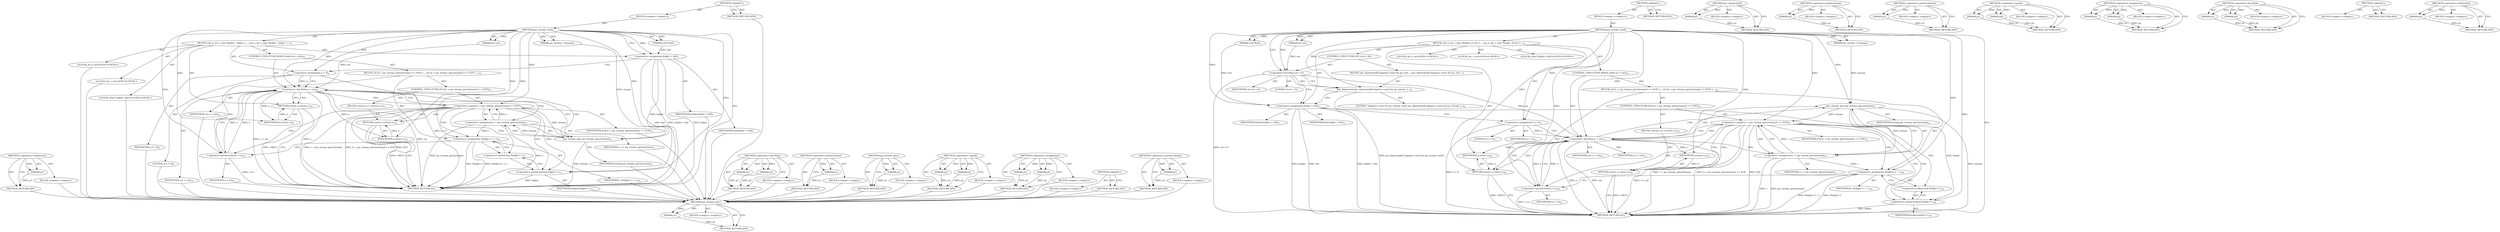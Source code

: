 digraph "&lt;operator&gt;.indirection" {
vulnerable_88 [label=<(METHOD,&lt;operator&gt;.indirection)>];
vulnerable_89 [label=<(PARAM,p1)>];
vulnerable_90 [label=<(BLOCK,&lt;empty&gt;,&lt;empty&gt;)>];
vulnerable_91 [label=<(METHOD_RETURN,ANY)>];
vulnerable_6 [label=<(METHOD,&lt;global&gt;)<SUB>1</SUB>>];
vulnerable_7 [label=<(BLOCK,&lt;empty&gt;,&lt;empty&gt;)<SUB>1</SUB>>];
vulnerable_8 [label=<(METHOD,jas_stream_read)<SUB>1</SUB>>];
vulnerable_9 [label=<(PARAM,jas_stream_t *stream)<SUB>1</SUB>>];
vulnerable_10 [label=<(PARAM,void *buf)<SUB>1</SUB>>];
vulnerable_11 [label=<(PARAM,int cnt)<SUB>1</SUB>>];
vulnerable_12 [label=<(BLOCK,{
	int n;
 	int c;
 	char *bufptr;
 
 	bufptr =...,{
	int n;
 	int c;
 	char *bufptr;
 
 	bufptr =...)<SUB>2</SUB>>];
vulnerable_13 [label="<(LOCAL,int n: int)<SUB>3</SUB>>"];
vulnerable_14 [label="<(LOCAL,int c: int)<SUB>4</SUB>>"];
vulnerable_15 [label="<(LOCAL,char* bufptr: char*)<SUB>5</SUB>>"];
vulnerable_16 [label=<(&lt;operator&gt;.assignment,bufptr = buf)<SUB>7</SUB>>];
vulnerable_17 [label=<(IDENTIFIER,bufptr,bufptr = buf)<SUB>7</SUB>>];
vulnerable_18 [label=<(IDENTIFIER,buf,bufptr = buf)<SUB>7</SUB>>];
vulnerable_19 [label=<(&lt;operator&gt;.assignment,n = 0)<SUB>9</SUB>>];
vulnerable_20 [label=<(IDENTIFIER,n,n = 0)<SUB>9</SUB>>];
vulnerable_21 [label=<(LITERAL,0,n = 0)<SUB>9</SUB>>];
vulnerable_22 [label=<(CONTROL_STRUCTURE,WHILE,while (n &lt; cnt))<SUB>10</SUB>>];
vulnerable_23 [label=<(&lt;operator&gt;.lessThan,n &lt; cnt)<SUB>10</SUB>>];
vulnerable_24 [label=<(IDENTIFIER,n,n &lt; cnt)<SUB>10</SUB>>];
vulnerable_25 [label=<(IDENTIFIER,cnt,n &lt; cnt)<SUB>10</SUB>>];
vulnerable_26 [label=<(BLOCK,{
		if ((c = jas_stream_getc(stream)) == EOF) {...,{
		if ((c = jas_stream_getc(stream)) == EOF) {...)<SUB>10</SUB>>];
vulnerable_27 [label=<(CONTROL_STRUCTURE,IF,if ((c = jas_stream_getc(stream)) == EOF))<SUB>11</SUB>>];
vulnerable_28 [label=<(&lt;operator&gt;.equals,(c = jas_stream_getc(stream)) == EOF)<SUB>11</SUB>>];
vulnerable_29 [label=<(&lt;operator&gt;.assignment,c = jas_stream_getc(stream))<SUB>11</SUB>>];
vulnerable_30 [label=<(IDENTIFIER,c,c = jas_stream_getc(stream))<SUB>11</SUB>>];
vulnerable_31 [label=<(jas_stream_getc,jas_stream_getc(stream))<SUB>11</SUB>>];
vulnerable_32 [label=<(IDENTIFIER,stream,jas_stream_getc(stream))<SUB>11</SUB>>];
vulnerable_33 [label=<(IDENTIFIER,EOF,(c = jas_stream_getc(stream)) == EOF)<SUB>11</SUB>>];
vulnerable_34 [label=<(BLOCK,{
			return n;
		},{
			return n;
		})<SUB>11</SUB>>];
vulnerable_35 [label=<(RETURN,return n;,return n;)<SUB>12</SUB>>];
vulnerable_36 [label=<(IDENTIFIER,n,return n;)<SUB>12</SUB>>];
vulnerable_37 [label=<(&lt;operator&gt;.assignment,*bufptr++ = c)<SUB>14</SUB>>];
vulnerable_38 [label=<(&lt;operator&gt;.indirection,*bufptr++)<SUB>14</SUB>>];
vulnerable_39 [label=<(&lt;operator&gt;.postIncrement,bufptr++)<SUB>14</SUB>>];
vulnerable_40 [label=<(IDENTIFIER,bufptr,bufptr++)<SUB>14</SUB>>];
vulnerable_41 [label=<(IDENTIFIER,c,*bufptr++ = c)<SUB>14</SUB>>];
vulnerable_42 [label=<(&lt;operator&gt;.preIncrement,++n)<SUB>15</SUB>>];
vulnerable_43 [label=<(IDENTIFIER,n,++n)<SUB>15</SUB>>];
vulnerable_44 [label=<(RETURN,return n;,return n;)<SUB>18</SUB>>];
vulnerable_45 [label=<(IDENTIFIER,n,return n;)<SUB>18</SUB>>];
vulnerable_46 [label=<(METHOD_RETURN,int)<SUB>1</SUB>>];
vulnerable_48 [label=<(METHOD_RETURN,ANY)<SUB>1</SUB>>];
vulnerable_74 [label=<(METHOD,&lt;operator&gt;.lessThan)>];
vulnerable_75 [label=<(PARAM,p1)>];
vulnerable_76 [label=<(PARAM,p2)>];
vulnerable_77 [label=<(BLOCK,&lt;empty&gt;,&lt;empty&gt;)>];
vulnerable_78 [label=<(METHOD_RETURN,ANY)>];
vulnerable_96 [label=<(METHOD,&lt;operator&gt;.preIncrement)>];
vulnerable_97 [label=<(PARAM,p1)>];
vulnerable_98 [label=<(BLOCK,&lt;empty&gt;,&lt;empty&gt;)>];
vulnerable_99 [label=<(METHOD_RETURN,ANY)>];
vulnerable_84 [label=<(METHOD,jas_stream_getc)>];
vulnerable_85 [label=<(PARAM,p1)>];
vulnerable_86 [label=<(BLOCK,&lt;empty&gt;,&lt;empty&gt;)>];
vulnerable_87 [label=<(METHOD_RETURN,ANY)>];
vulnerable_79 [label=<(METHOD,&lt;operator&gt;.equals)>];
vulnerable_80 [label=<(PARAM,p1)>];
vulnerable_81 [label=<(PARAM,p2)>];
vulnerable_82 [label=<(BLOCK,&lt;empty&gt;,&lt;empty&gt;)>];
vulnerable_83 [label=<(METHOD_RETURN,ANY)>];
vulnerable_69 [label=<(METHOD,&lt;operator&gt;.assignment)>];
vulnerable_70 [label=<(PARAM,p1)>];
vulnerable_71 [label=<(PARAM,p2)>];
vulnerable_72 [label=<(BLOCK,&lt;empty&gt;,&lt;empty&gt;)>];
vulnerable_73 [label=<(METHOD_RETURN,ANY)>];
vulnerable_63 [label=<(METHOD,&lt;global&gt;)<SUB>1</SUB>>];
vulnerable_64 [label=<(BLOCK,&lt;empty&gt;,&lt;empty&gt;)>];
vulnerable_65 [label=<(METHOD_RETURN,ANY)>];
vulnerable_92 [label=<(METHOD,&lt;operator&gt;.postIncrement)>];
vulnerable_93 [label=<(PARAM,p1)>];
vulnerable_94 [label=<(BLOCK,&lt;empty&gt;,&lt;empty&gt;)>];
vulnerable_95 [label=<(METHOD_RETURN,ANY)>];
fixed_97 [label=<(METHOD,jas_stream_getc)>];
fixed_98 [label=<(PARAM,p1)>];
fixed_99 [label=<(BLOCK,&lt;empty&gt;,&lt;empty&gt;)>];
fixed_100 [label=<(METHOD_RETURN,ANY)>];
fixed_6 [label=<(METHOD,&lt;global&gt;)<SUB>1</SUB>>];
fixed_7 [label=<(BLOCK,&lt;empty&gt;,&lt;empty&gt;)<SUB>1</SUB>>];
fixed_8 [label=<(METHOD,jas_stream_read)<SUB>1</SUB>>];
fixed_9 [label=<(PARAM,jas_stream_t *stream)<SUB>1</SUB>>];
fixed_10 [label=<(PARAM,void *buf)<SUB>1</SUB>>];
fixed_11 [label=<(PARAM,int cnt)<SUB>1</SUB>>];
fixed_12 [label=<(BLOCK,{
	int n;
 	int c;
 	char *bufptr;
 
	if (cnt &lt;...,{
	int n;
 	int c;
 	char *bufptr;
 
	if (cnt &lt;...)<SUB>2</SUB>>];
fixed_13 [label="<(LOCAL,int n: int)<SUB>3</SUB>>"];
fixed_14 [label="<(LOCAL,int c: int)<SUB>4</SUB>>"];
fixed_15 [label="<(LOCAL,char* bufptr: char*)<SUB>5</SUB>>"];
fixed_16 [label=<(CONTROL_STRUCTURE,IF,if (cnt &lt; 0))<SUB>7</SUB>>];
fixed_17 [label=<(&lt;operator&gt;.lessThan,cnt &lt; 0)<SUB>7</SUB>>];
fixed_18 [label=<(IDENTIFIER,cnt,cnt &lt; 0)<SUB>7</SUB>>];
fixed_19 [label=<(LITERAL,0,cnt &lt; 0)<SUB>7</SUB>>];
fixed_20 [label=<(BLOCK,{
		jas_deprecated(&quot;negative count for jas_stre...,{
		jas_deprecated(&quot;negative count for jas_stre...)<SUB>7</SUB>>];
fixed_21 [label=<(jas_deprecated,jas_deprecated(&quot;negative count for jas_stream_r...)<SUB>8</SUB>>];
fixed_22 [label=<(LITERAL,&quot;negative count for jas_stream_read&quot;,jas_deprecated(&quot;negative count for jas_stream_r...)<SUB>8</SUB>>];
fixed_23 [label=<(&lt;operator&gt;.assignment,bufptr = buf)<SUB>11</SUB>>];
fixed_24 [label=<(IDENTIFIER,bufptr,bufptr = buf)<SUB>11</SUB>>];
fixed_25 [label=<(IDENTIFIER,buf,bufptr = buf)<SUB>11</SUB>>];
fixed_26 [label=<(&lt;operator&gt;.assignment,n = 0)<SUB>13</SUB>>];
fixed_27 [label=<(IDENTIFIER,n,n = 0)<SUB>13</SUB>>];
fixed_28 [label=<(LITERAL,0,n = 0)<SUB>13</SUB>>];
fixed_29 [label=<(CONTROL_STRUCTURE,WHILE,while (n &lt; cnt))<SUB>14</SUB>>];
fixed_30 [label=<(&lt;operator&gt;.lessThan,n &lt; cnt)<SUB>14</SUB>>];
fixed_31 [label=<(IDENTIFIER,n,n &lt; cnt)<SUB>14</SUB>>];
fixed_32 [label=<(IDENTIFIER,cnt,n &lt; cnt)<SUB>14</SUB>>];
fixed_33 [label=<(BLOCK,{
		if ((c = jas_stream_getc(stream)) == EOF) {...,{
		if ((c = jas_stream_getc(stream)) == EOF) {...)<SUB>14</SUB>>];
fixed_34 [label=<(CONTROL_STRUCTURE,IF,if ((c = jas_stream_getc(stream)) == EOF))<SUB>15</SUB>>];
fixed_35 [label=<(&lt;operator&gt;.equals,(c = jas_stream_getc(stream)) == EOF)<SUB>15</SUB>>];
fixed_36 [label=<(&lt;operator&gt;.assignment,c = jas_stream_getc(stream))<SUB>15</SUB>>];
fixed_37 [label=<(IDENTIFIER,c,c = jas_stream_getc(stream))<SUB>15</SUB>>];
fixed_38 [label=<(jas_stream_getc,jas_stream_getc(stream))<SUB>15</SUB>>];
fixed_39 [label=<(IDENTIFIER,stream,jas_stream_getc(stream))<SUB>15</SUB>>];
fixed_40 [label=<(IDENTIFIER,EOF,(c = jas_stream_getc(stream)) == EOF)<SUB>15</SUB>>];
fixed_41 [label=<(BLOCK,{
			return n;
		},{
			return n;
		})<SUB>15</SUB>>];
fixed_42 [label=<(RETURN,return n;,return n;)<SUB>16</SUB>>];
fixed_43 [label=<(IDENTIFIER,n,return n;)<SUB>16</SUB>>];
fixed_44 [label=<(&lt;operator&gt;.assignment,*bufptr++ = c)<SUB>18</SUB>>];
fixed_45 [label=<(&lt;operator&gt;.indirection,*bufptr++)<SUB>18</SUB>>];
fixed_46 [label=<(&lt;operator&gt;.postIncrement,bufptr++)<SUB>18</SUB>>];
fixed_47 [label=<(IDENTIFIER,bufptr,bufptr++)<SUB>18</SUB>>];
fixed_48 [label=<(IDENTIFIER,c,*bufptr++ = c)<SUB>18</SUB>>];
fixed_49 [label=<(&lt;operator&gt;.preIncrement,++n)<SUB>19</SUB>>];
fixed_50 [label=<(IDENTIFIER,n,++n)<SUB>19</SUB>>];
fixed_51 [label=<(RETURN,return n;,return n;)<SUB>22</SUB>>];
fixed_52 [label=<(IDENTIFIER,n,return n;)<SUB>22</SUB>>];
fixed_53 [label=<(METHOD_RETURN,int)<SUB>1</SUB>>];
fixed_55 [label=<(METHOD_RETURN,ANY)<SUB>1</SUB>>];
fixed_83 [label=<(METHOD,jas_deprecated)>];
fixed_84 [label=<(PARAM,p1)>];
fixed_85 [label=<(BLOCK,&lt;empty&gt;,&lt;empty&gt;)>];
fixed_86 [label=<(METHOD_RETURN,ANY)>];
fixed_109 [label=<(METHOD,&lt;operator&gt;.preIncrement)>];
fixed_110 [label=<(PARAM,p1)>];
fixed_111 [label=<(BLOCK,&lt;empty&gt;,&lt;empty&gt;)>];
fixed_112 [label=<(METHOD_RETURN,ANY)>];
fixed_105 [label=<(METHOD,&lt;operator&gt;.postIncrement)>];
fixed_106 [label=<(PARAM,p1)>];
fixed_107 [label=<(BLOCK,&lt;empty&gt;,&lt;empty&gt;)>];
fixed_108 [label=<(METHOD_RETURN,ANY)>];
fixed_92 [label=<(METHOD,&lt;operator&gt;.equals)>];
fixed_93 [label=<(PARAM,p1)>];
fixed_94 [label=<(PARAM,p2)>];
fixed_95 [label=<(BLOCK,&lt;empty&gt;,&lt;empty&gt;)>];
fixed_96 [label=<(METHOD_RETURN,ANY)>];
fixed_87 [label=<(METHOD,&lt;operator&gt;.assignment)>];
fixed_88 [label=<(PARAM,p1)>];
fixed_89 [label=<(PARAM,p2)>];
fixed_90 [label=<(BLOCK,&lt;empty&gt;,&lt;empty&gt;)>];
fixed_91 [label=<(METHOD_RETURN,ANY)>];
fixed_78 [label=<(METHOD,&lt;operator&gt;.lessThan)>];
fixed_79 [label=<(PARAM,p1)>];
fixed_80 [label=<(PARAM,p2)>];
fixed_81 [label=<(BLOCK,&lt;empty&gt;,&lt;empty&gt;)>];
fixed_82 [label=<(METHOD_RETURN,ANY)>];
fixed_72 [label=<(METHOD,&lt;global&gt;)<SUB>1</SUB>>];
fixed_73 [label=<(BLOCK,&lt;empty&gt;,&lt;empty&gt;)>];
fixed_74 [label=<(METHOD_RETURN,ANY)>];
fixed_101 [label=<(METHOD,&lt;operator&gt;.indirection)>];
fixed_102 [label=<(PARAM,p1)>];
fixed_103 [label=<(BLOCK,&lt;empty&gt;,&lt;empty&gt;)>];
fixed_104 [label=<(METHOD_RETURN,ANY)>];
vulnerable_88 -> vulnerable_89  [key=0, label="AST: "];
vulnerable_88 -> vulnerable_89  [key=1, label="DDG: "];
vulnerable_88 -> vulnerable_90  [key=0, label="AST: "];
vulnerable_88 -> vulnerable_91  [key=0, label="AST: "];
vulnerable_88 -> vulnerable_91  [key=1, label="CFG: "];
vulnerable_89 -> vulnerable_91  [key=0, label="DDG: p1"];
vulnerable_90 -> fixed_97  [key=0];
vulnerable_91 -> fixed_97  [key=0];
vulnerable_6 -> vulnerable_7  [key=0, label="AST: "];
vulnerable_6 -> vulnerable_48  [key=0, label="AST: "];
vulnerable_6 -> vulnerable_48  [key=1, label="CFG: "];
vulnerable_7 -> vulnerable_8  [key=0, label="AST: "];
vulnerable_8 -> vulnerable_9  [key=0, label="AST: "];
vulnerable_8 -> vulnerable_9  [key=1, label="DDG: "];
vulnerable_8 -> vulnerable_10  [key=0, label="AST: "];
vulnerable_8 -> vulnerable_10  [key=1, label="DDG: "];
vulnerable_8 -> vulnerable_11  [key=0, label="AST: "];
vulnerable_8 -> vulnerable_11  [key=1, label="DDG: "];
vulnerable_8 -> vulnerable_12  [key=0, label="AST: "];
vulnerable_8 -> vulnerable_46  [key=0, label="AST: "];
vulnerable_8 -> vulnerable_16  [key=0, label="CFG: "];
vulnerable_8 -> vulnerable_16  [key=1, label="DDG: "];
vulnerable_8 -> vulnerable_19  [key=0, label="DDG: "];
vulnerable_8 -> vulnerable_45  [key=0, label="DDG: "];
vulnerable_8 -> vulnerable_23  [key=0, label="DDG: "];
vulnerable_8 -> vulnerable_37  [key=0, label="DDG: "];
vulnerable_8 -> vulnerable_42  [key=0, label="DDG: "];
vulnerable_8 -> vulnerable_28  [key=0, label="DDG: "];
vulnerable_8 -> vulnerable_36  [key=0, label="DDG: "];
vulnerable_8 -> vulnerable_39  [key=0, label="DDG: "];
vulnerable_8 -> vulnerable_31  [key=0, label="DDG: "];
vulnerable_9 -> vulnerable_31  [key=0, label="DDG: stream"];
vulnerable_10 -> vulnerable_16  [key=0, label="DDG: buf"];
vulnerable_11 -> vulnerable_23  [key=0, label="DDG: cnt"];
vulnerable_12 -> vulnerable_13  [key=0, label="AST: "];
vulnerable_12 -> vulnerable_14  [key=0, label="AST: "];
vulnerable_12 -> vulnerable_15  [key=0, label="AST: "];
vulnerable_12 -> vulnerable_16  [key=0, label="AST: "];
vulnerable_12 -> vulnerable_19  [key=0, label="AST: "];
vulnerable_12 -> vulnerable_22  [key=0, label="AST: "];
vulnerable_12 -> vulnerable_44  [key=0, label="AST: "];
vulnerable_13 -> fixed_97  [key=0];
vulnerable_14 -> fixed_97  [key=0];
vulnerable_15 -> fixed_97  [key=0];
vulnerable_16 -> vulnerable_17  [key=0, label="AST: "];
vulnerable_16 -> vulnerable_18  [key=0, label="AST: "];
vulnerable_16 -> vulnerable_19  [key=0, label="CFG: "];
vulnerable_16 -> vulnerable_46  [key=0, label="DDG: bufptr"];
vulnerable_16 -> vulnerable_46  [key=1, label="DDG: buf"];
vulnerable_16 -> vulnerable_46  [key=2, label="DDG: bufptr = buf"];
vulnerable_16 -> vulnerable_39  [key=0, label="DDG: bufptr"];
vulnerable_17 -> fixed_97  [key=0];
vulnerable_18 -> fixed_97  [key=0];
vulnerable_19 -> vulnerable_20  [key=0, label="AST: "];
vulnerable_19 -> vulnerable_21  [key=0, label="AST: "];
vulnerable_19 -> vulnerable_23  [key=0, label="CFG: "];
vulnerable_19 -> vulnerable_23  [key=1, label="DDG: n"];
vulnerable_19 -> vulnerable_46  [key=0, label="DDG: n = 0"];
vulnerable_20 -> fixed_97  [key=0];
vulnerable_21 -> fixed_97  [key=0];
vulnerable_22 -> vulnerable_23  [key=0, label="AST: "];
vulnerable_22 -> vulnerable_26  [key=0, label="AST: "];
vulnerable_23 -> vulnerable_24  [key=0, label="AST: "];
vulnerable_23 -> vulnerable_25  [key=0, label="AST: "];
vulnerable_23 -> vulnerable_31  [key=0, label="CFG: "];
vulnerable_23 -> vulnerable_31  [key=1, label="CDG: "];
vulnerable_23 -> vulnerable_44  [key=0, label="CFG: "];
vulnerable_23 -> vulnerable_44  [key=1, label="CDG: "];
vulnerable_23 -> vulnerable_46  [key=0, label="DDG: n"];
vulnerable_23 -> vulnerable_46  [key=1, label="DDG: cnt"];
vulnerable_23 -> vulnerable_46  [key=2, label="DDG: n &lt; cnt"];
vulnerable_23 -> vulnerable_45  [key=0, label="DDG: n"];
vulnerable_23 -> vulnerable_42  [key=0, label="DDG: n"];
vulnerable_23 -> vulnerable_36  [key=0, label="DDG: n"];
vulnerable_23 -> vulnerable_29  [key=0, label="CDG: "];
vulnerable_23 -> vulnerable_28  [key=0, label="CDG: "];
vulnerable_24 -> fixed_97  [key=0];
vulnerable_25 -> fixed_97  [key=0];
vulnerable_26 -> vulnerable_27  [key=0, label="AST: "];
vulnerable_26 -> vulnerable_37  [key=0, label="AST: "];
vulnerable_26 -> vulnerable_42  [key=0, label="AST: "];
vulnerable_27 -> vulnerable_28  [key=0, label="AST: "];
vulnerable_27 -> vulnerable_34  [key=0, label="AST: "];
vulnerable_28 -> vulnerable_29  [key=0, label="AST: "];
vulnerable_28 -> vulnerable_33  [key=0, label="AST: "];
vulnerable_28 -> vulnerable_35  [key=0, label="CFG: "];
vulnerable_28 -> vulnerable_35  [key=1, label="CDG: "];
vulnerable_28 -> vulnerable_39  [key=0, label="CFG: "];
vulnerable_28 -> vulnerable_39  [key=1, label="CDG: "];
vulnerable_28 -> vulnerable_46  [key=0, label="DDG: c = jas_stream_getc(stream)"];
vulnerable_28 -> vulnerable_46  [key=1, label="DDG: (c = jas_stream_getc(stream)) == EOF"];
vulnerable_28 -> vulnerable_46  [key=2, label="DDG: EOF"];
vulnerable_28 -> vulnerable_42  [key=0, label="CDG: "];
vulnerable_28 -> vulnerable_23  [key=0, label="CDG: "];
vulnerable_28 -> vulnerable_37  [key=0, label="CDG: "];
vulnerable_28 -> vulnerable_38  [key=0, label="CDG: "];
vulnerable_29 -> vulnerable_30  [key=0, label="AST: "];
vulnerable_29 -> vulnerable_31  [key=0, label="AST: "];
vulnerable_29 -> vulnerable_28  [key=0, label="CFG: "];
vulnerable_29 -> vulnerable_28  [key=1, label="DDG: c"];
vulnerable_29 -> vulnerable_46  [key=0, label="DDG: c"];
vulnerable_29 -> vulnerable_46  [key=1, label="DDG: jas_stream_getc(stream)"];
vulnerable_29 -> vulnerable_37  [key=0, label="DDG: c"];
vulnerable_30 -> fixed_97  [key=0];
vulnerable_31 -> vulnerable_32  [key=0, label="AST: "];
vulnerable_31 -> vulnerable_29  [key=0, label="CFG: "];
vulnerable_31 -> vulnerable_29  [key=1, label="DDG: stream"];
vulnerable_31 -> vulnerable_46  [key=0, label="DDG: stream"];
vulnerable_31 -> vulnerable_28  [key=0, label="DDG: stream"];
vulnerable_32 -> fixed_97  [key=0];
vulnerable_33 -> fixed_97  [key=0];
vulnerable_34 -> vulnerable_35  [key=0, label="AST: "];
vulnerable_35 -> vulnerable_36  [key=0, label="AST: "];
vulnerable_35 -> vulnerable_46  [key=0, label="CFG: "];
vulnerable_35 -> vulnerable_46  [key=1, label="DDG: &lt;RET&gt;"];
vulnerable_36 -> vulnerable_35  [key=0, label="DDG: n"];
vulnerable_37 -> vulnerable_38  [key=0, label="AST: "];
vulnerable_37 -> vulnerable_41  [key=0, label="AST: "];
vulnerable_37 -> vulnerable_42  [key=0, label="CFG: "];
vulnerable_37 -> vulnerable_46  [key=0, label="DDG: *bufptr++"];
vulnerable_37 -> vulnerable_46  [key=1, label="DDG: *bufptr++ = c"];
vulnerable_38 -> vulnerable_39  [key=0, label="AST: "];
vulnerable_38 -> vulnerable_37  [key=0, label="CFG: "];
vulnerable_39 -> vulnerable_40  [key=0, label="AST: "];
vulnerable_39 -> vulnerable_38  [key=0, label="CFG: "];
vulnerable_39 -> vulnerable_46  [key=0, label="DDG: bufptr"];
vulnerable_40 -> fixed_97  [key=0];
vulnerable_41 -> fixed_97  [key=0];
vulnerable_42 -> vulnerable_43  [key=0, label="AST: "];
vulnerable_42 -> vulnerable_23  [key=0, label="CFG: "];
vulnerable_42 -> vulnerable_23  [key=1, label="DDG: n"];
vulnerable_42 -> vulnerable_46  [key=0, label="DDG: ++n"];
vulnerable_43 -> fixed_97  [key=0];
vulnerable_44 -> vulnerable_45  [key=0, label="AST: "];
vulnerable_44 -> vulnerable_46  [key=0, label="CFG: "];
vulnerable_44 -> vulnerable_46  [key=1, label="DDG: &lt;RET&gt;"];
vulnerable_45 -> vulnerable_44  [key=0, label="DDG: n"];
vulnerable_46 -> fixed_97  [key=0];
vulnerable_48 -> fixed_97  [key=0];
vulnerable_74 -> vulnerable_75  [key=0, label="AST: "];
vulnerable_74 -> vulnerable_75  [key=1, label="DDG: "];
vulnerable_74 -> vulnerable_77  [key=0, label="AST: "];
vulnerable_74 -> vulnerable_76  [key=0, label="AST: "];
vulnerable_74 -> vulnerable_76  [key=1, label="DDG: "];
vulnerable_74 -> vulnerable_78  [key=0, label="AST: "];
vulnerable_74 -> vulnerable_78  [key=1, label="CFG: "];
vulnerable_75 -> vulnerable_78  [key=0, label="DDG: p1"];
vulnerable_76 -> vulnerable_78  [key=0, label="DDG: p2"];
vulnerable_77 -> fixed_97  [key=0];
vulnerable_78 -> fixed_97  [key=0];
vulnerable_96 -> vulnerable_97  [key=0, label="AST: "];
vulnerable_96 -> vulnerable_97  [key=1, label="DDG: "];
vulnerable_96 -> vulnerable_98  [key=0, label="AST: "];
vulnerable_96 -> vulnerable_99  [key=0, label="AST: "];
vulnerable_96 -> vulnerable_99  [key=1, label="CFG: "];
vulnerable_97 -> vulnerable_99  [key=0, label="DDG: p1"];
vulnerable_98 -> fixed_97  [key=0];
vulnerable_99 -> fixed_97  [key=0];
vulnerable_84 -> vulnerable_85  [key=0, label="AST: "];
vulnerable_84 -> vulnerable_85  [key=1, label="DDG: "];
vulnerable_84 -> vulnerable_86  [key=0, label="AST: "];
vulnerable_84 -> vulnerable_87  [key=0, label="AST: "];
vulnerable_84 -> vulnerable_87  [key=1, label="CFG: "];
vulnerable_85 -> vulnerable_87  [key=0, label="DDG: p1"];
vulnerable_86 -> fixed_97  [key=0];
vulnerable_87 -> fixed_97  [key=0];
vulnerable_79 -> vulnerable_80  [key=0, label="AST: "];
vulnerable_79 -> vulnerable_80  [key=1, label="DDG: "];
vulnerable_79 -> vulnerable_82  [key=0, label="AST: "];
vulnerable_79 -> vulnerable_81  [key=0, label="AST: "];
vulnerable_79 -> vulnerable_81  [key=1, label="DDG: "];
vulnerable_79 -> vulnerable_83  [key=0, label="AST: "];
vulnerable_79 -> vulnerable_83  [key=1, label="CFG: "];
vulnerable_80 -> vulnerable_83  [key=0, label="DDG: p1"];
vulnerable_81 -> vulnerable_83  [key=0, label="DDG: p2"];
vulnerable_82 -> fixed_97  [key=0];
vulnerable_83 -> fixed_97  [key=0];
vulnerable_69 -> vulnerable_70  [key=0, label="AST: "];
vulnerable_69 -> vulnerable_70  [key=1, label="DDG: "];
vulnerable_69 -> vulnerable_72  [key=0, label="AST: "];
vulnerable_69 -> vulnerable_71  [key=0, label="AST: "];
vulnerable_69 -> vulnerable_71  [key=1, label="DDG: "];
vulnerable_69 -> vulnerable_73  [key=0, label="AST: "];
vulnerable_69 -> vulnerable_73  [key=1, label="CFG: "];
vulnerable_70 -> vulnerable_73  [key=0, label="DDG: p1"];
vulnerable_71 -> vulnerable_73  [key=0, label="DDG: p2"];
vulnerable_72 -> fixed_97  [key=0];
vulnerable_73 -> fixed_97  [key=0];
vulnerable_63 -> vulnerable_64  [key=0, label="AST: "];
vulnerable_63 -> vulnerable_65  [key=0, label="AST: "];
vulnerable_63 -> vulnerable_65  [key=1, label="CFG: "];
vulnerable_64 -> fixed_97  [key=0];
vulnerable_65 -> fixed_97  [key=0];
vulnerable_92 -> vulnerable_93  [key=0, label="AST: "];
vulnerable_92 -> vulnerable_93  [key=1, label="DDG: "];
vulnerable_92 -> vulnerable_94  [key=0, label="AST: "];
vulnerable_92 -> vulnerable_95  [key=0, label="AST: "];
vulnerable_92 -> vulnerable_95  [key=1, label="CFG: "];
vulnerable_93 -> vulnerable_95  [key=0, label="DDG: p1"];
vulnerable_94 -> fixed_97  [key=0];
vulnerable_95 -> fixed_97  [key=0];
fixed_97 -> fixed_98  [key=0, label="AST: "];
fixed_97 -> fixed_98  [key=1, label="DDG: "];
fixed_97 -> fixed_99  [key=0, label="AST: "];
fixed_97 -> fixed_100  [key=0, label="AST: "];
fixed_97 -> fixed_100  [key=1, label="CFG: "];
fixed_98 -> fixed_100  [key=0, label="DDG: p1"];
fixed_6 -> fixed_7  [key=0, label="AST: "];
fixed_6 -> fixed_55  [key=0, label="AST: "];
fixed_6 -> fixed_55  [key=1, label="CFG: "];
fixed_7 -> fixed_8  [key=0, label="AST: "];
fixed_8 -> fixed_9  [key=0, label="AST: "];
fixed_8 -> fixed_9  [key=1, label="DDG: "];
fixed_8 -> fixed_10  [key=0, label="AST: "];
fixed_8 -> fixed_10  [key=1, label="DDG: "];
fixed_8 -> fixed_11  [key=0, label="AST: "];
fixed_8 -> fixed_11  [key=1, label="DDG: "];
fixed_8 -> fixed_12  [key=0, label="AST: "];
fixed_8 -> fixed_53  [key=0, label="AST: "];
fixed_8 -> fixed_17  [key=0, label="CFG: "];
fixed_8 -> fixed_17  [key=1, label="DDG: "];
fixed_8 -> fixed_23  [key=0, label="DDG: "];
fixed_8 -> fixed_26  [key=0, label="DDG: "];
fixed_8 -> fixed_52  [key=0, label="DDG: "];
fixed_8 -> fixed_30  [key=0, label="DDG: "];
fixed_8 -> fixed_44  [key=0, label="DDG: "];
fixed_8 -> fixed_21  [key=0, label="DDG: "];
fixed_8 -> fixed_49  [key=0, label="DDG: "];
fixed_8 -> fixed_35  [key=0, label="DDG: "];
fixed_8 -> fixed_43  [key=0, label="DDG: "];
fixed_8 -> fixed_46  [key=0, label="DDG: "];
fixed_8 -> fixed_38  [key=0, label="DDG: "];
fixed_9 -> fixed_38  [key=0, label="DDG: stream"];
fixed_10 -> fixed_23  [key=0, label="DDG: buf"];
fixed_11 -> fixed_17  [key=0, label="DDG: cnt"];
fixed_12 -> fixed_13  [key=0, label="AST: "];
fixed_12 -> fixed_14  [key=0, label="AST: "];
fixed_12 -> fixed_15  [key=0, label="AST: "];
fixed_12 -> fixed_16  [key=0, label="AST: "];
fixed_12 -> fixed_23  [key=0, label="AST: "];
fixed_12 -> fixed_26  [key=0, label="AST: "];
fixed_12 -> fixed_29  [key=0, label="AST: "];
fixed_12 -> fixed_51  [key=0, label="AST: "];
fixed_16 -> fixed_17  [key=0, label="AST: "];
fixed_16 -> fixed_20  [key=0, label="AST: "];
fixed_17 -> fixed_18  [key=0, label="AST: "];
fixed_17 -> fixed_19  [key=0, label="AST: "];
fixed_17 -> fixed_21  [key=0, label="CFG: "];
fixed_17 -> fixed_21  [key=1, label="CDG: "];
fixed_17 -> fixed_23  [key=0, label="CFG: "];
fixed_17 -> fixed_53  [key=0, label="DDG: cnt &lt; 0"];
fixed_17 -> fixed_30  [key=0, label="DDG: cnt"];
fixed_20 -> fixed_21  [key=0, label="AST: "];
fixed_21 -> fixed_22  [key=0, label="AST: "];
fixed_21 -> fixed_23  [key=0, label="CFG: "];
fixed_21 -> fixed_53  [key=0, label="DDG: jas_deprecated(&quot;negative count for jas_stream_read&quot;)"];
fixed_23 -> fixed_24  [key=0, label="AST: "];
fixed_23 -> fixed_25  [key=0, label="AST: "];
fixed_23 -> fixed_26  [key=0, label="CFG: "];
fixed_23 -> fixed_53  [key=0, label="DDG: bufptr"];
fixed_23 -> fixed_53  [key=1, label="DDG: buf"];
fixed_23 -> fixed_53  [key=2, label="DDG: bufptr = buf"];
fixed_23 -> fixed_46  [key=0, label="DDG: bufptr"];
fixed_26 -> fixed_27  [key=0, label="AST: "];
fixed_26 -> fixed_28  [key=0, label="AST: "];
fixed_26 -> fixed_30  [key=0, label="CFG: "];
fixed_26 -> fixed_30  [key=1, label="DDG: n"];
fixed_26 -> fixed_53  [key=0, label="DDG: n = 0"];
fixed_29 -> fixed_30  [key=0, label="AST: "];
fixed_29 -> fixed_33  [key=0, label="AST: "];
fixed_30 -> fixed_31  [key=0, label="AST: "];
fixed_30 -> fixed_32  [key=0, label="AST: "];
fixed_30 -> fixed_38  [key=0, label="CFG: "];
fixed_30 -> fixed_38  [key=1, label="CDG: "];
fixed_30 -> fixed_51  [key=0, label="CFG: "];
fixed_30 -> fixed_51  [key=1, label="CDG: "];
fixed_30 -> fixed_53  [key=0, label="DDG: n"];
fixed_30 -> fixed_53  [key=1, label="DDG: cnt"];
fixed_30 -> fixed_53  [key=2, label="DDG: n &lt; cnt"];
fixed_30 -> fixed_52  [key=0, label="DDG: n"];
fixed_30 -> fixed_49  [key=0, label="DDG: n"];
fixed_30 -> fixed_43  [key=0, label="DDG: n"];
fixed_30 -> fixed_36  [key=0, label="CDG: "];
fixed_30 -> fixed_35  [key=0, label="CDG: "];
fixed_33 -> fixed_34  [key=0, label="AST: "];
fixed_33 -> fixed_44  [key=0, label="AST: "];
fixed_33 -> fixed_49  [key=0, label="AST: "];
fixed_34 -> fixed_35  [key=0, label="AST: "];
fixed_34 -> fixed_41  [key=0, label="AST: "];
fixed_35 -> fixed_36  [key=0, label="AST: "];
fixed_35 -> fixed_40  [key=0, label="AST: "];
fixed_35 -> fixed_42  [key=0, label="CFG: "];
fixed_35 -> fixed_42  [key=1, label="CDG: "];
fixed_35 -> fixed_46  [key=0, label="CFG: "];
fixed_35 -> fixed_46  [key=1, label="CDG: "];
fixed_35 -> fixed_53  [key=0, label="DDG: c = jas_stream_getc(stream)"];
fixed_35 -> fixed_53  [key=1, label="DDG: (c = jas_stream_getc(stream)) == EOF"];
fixed_35 -> fixed_53  [key=2, label="DDG: EOF"];
fixed_35 -> fixed_30  [key=0, label="CDG: "];
fixed_35 -> fixed_49  [key=0, label="CDG: "];
fixed_35 -> fixed_44  [key=0, label="CDG: "];
fixed_35 -> fixed_45  [key=0, label="CDG: "];
fixed_36 -> fixed_37  [key=0, label="AST: "];
fixed_36 -> fixed_38  [key=0, label="AST: "];
fixed_36 -> fixed_35  [key=0, label="CFG: "];
fixed_36 -> fixed_35  [key=1, label="DDG: c"];
fixed_36 -> fixed_53  [key=0, label="DDG: c"];
fixed_36 -> fixed_53  [key=1, label="DDG: jas_stream_getc(stream)"];
fixed_36 -> fixed_44  [key=0, label="DDG: c"];
fixed_38 -> fixed_39  [key=0, label="AST: "];
fixed_38 -> fixed_36  [key=0, label="CFG: "];
fixed_38 -> fixed_36  [key=1, label="DDG: stream"];
fixed_38 -> fixed_53  [key=0, label="DDG: stream"];
fixed_38 -> fixed_35  [key=0, label="DDG: stream"];
fixed_41 -> fixed_42  [key=0, label="AST: "];
fixed_42 -> fixed_43  [key=0, label="AST: "];
fixed_42 -> fixed_53  [key=0, label="CFG: "];
fixed_42 -> fixed_53  [key=1, label="DDG: &lt;RET&gt;"];
fixed_43 -> fixed_42  [key=0, label="DDG: n"];
fixed_44 -> fixed_45  [key=0, label="AST: "];
fixed_44 -> fixed_48  [key=0, label="AST: "];
fixed_44 -> fixed_49  [key=0, label="CFG: "];
fixed_44 -> fixed_53  [key=0, label="DDG: *bufptr++"];
fixed_44 -> fixed_53  [key=1, label="DDG: *bufptr++ = c"];
fixed_45 -> fixed_46  [key=0, label="AST: "];
fixed_45 -> fixed_44  [key=0, label="CFG: "];
fixed_46 -> fixed_47  [key=0, label="AST: "];
fixed_46 -> fixed_45  [key=0, label="CFG: "];
fixed_46 -> fixed_53  [key=0, label="DDG: bufptr"];
fixed_49 -> fixed_50  [key=0, label="AST: "];
fixed_49 -> fixed_30  [key=0, label="CFG: "];
fixed_49 -> fixed_30  [key=1, label="DDG: n"];
fixed_49 -> fixed_53  [key=0, label="DDG: ++n"];
fixed_51 -> fixed_52  [key=0, label="AST: "];
fixed_51 -> fixed_53  [key=0, label="CFG: "];
fixed_51 -> fixed_53  [key=1, label="DDG: &lt;RET&gt;"];
fixed_52 -> fixed_51  [key=0, label="DDG: n"];
fixed_83 -> fixed_84  [key=0, label="AST: "];
fixed_83 -> fixed_84  [key=1, label="DDG: "];
fixed_83 -> fixed_85  [key=0, label="AST: "];
fixed_83 -> fixed_86  [key=0, label="AST: "];
fixed_83 -> fixed_86  [key=1, label="CFG: "];
fixed_84 -> fixed_86  [key=0, label="DDG: p1"];
fixed_109 -> fixed_110  [key=0, label="AST: "];
fixed_109 -> fixed_110  [key=1, label="DDG: "];
fixed_109 -> fixed_111  [key=0, label="AST: "];
fixed_109 -> fixed_112  [key=0, label="AST: "];
fixed_109 -> fixed_112  [key=1, label="CFG: "];
fixed_110 -> fixed_112  [key=0, label="DDG: p1"];
fixed_105 -> fixed_106  [key=0, label="AST: "];
fixed_105 -> fixed_106  [key=1, label="DDG: "];
fixed_105 -> fixed_107  [key=0, label="AST: "];
fixed_105 -> fixed_108  [key=0, label="AST: "];
fixed_105 -> fixed_108  [key=1, label="CFG: "];
fixed_106 -> fixed_108  [key=0, label="DDG: p1"];
fixed_92 -> fixed_93  [key=0, label="AST: "];
fixed_92 -> fixed_93  [key=1, label="DDG: "];
fixed_92 -> fixed_95  [key=0, label="AST: "];
fixed_92 -> fixed_94  [key=0, label="AST: "];
fixed_92 -> fixed_94  [key=1, label="DDG: "];
fixed_92 -> fixed_96  [key=0, label="AST: "];
fixed_92 -> fixed_96  [key=1, label="CFG: "];
fixed_93 -> fixed_96  [key=0, label="DDG: p1"];
fixed_94 -> fixed_96  [key=0, label="DDG: p2"];
fixed_87 -> fixed_88  [key=0, label="AST: "];
fixed_87 -> fixed_88  [key=1, label="DDG: "];
fixed_87 -> fixed_90  [key=0, label="AST: "];
fixed_87 -> fixed_89  [key=0, label="AST: "];
fixed_87 -> fixed_89  [key=1, label="DDG: "];
fixed_87 -> fixed_91  [key=0, label="AST: "];
fixed_87 -> fixed_91  [key=1, label="CFG: "];
fixed_88 -> fixed_91  [key=0, label="DDG: p1"];
fixed_89 -> fixed_91  [key=0, label="DDG: p2"];
fixed_78 -> fixed_79  [key=0, label="AST: "];
fixed_78 -> fixed_79  [key=1, label="DDG: "];
fixed_78 -> fixed_81  [key=0, label="AST: "];
fixed_78 -> fixed_80  [key=0, label="AST: "];
fixed_78 -> fixed_80  [key=1, label="DDG: "];
fixed_78 -> fixed_82  [key=0, label="AST: "];
fixed_78 -> fixed_82  [key=1, label="CFG: "];
fixed_79 -> fixed_82  [key=0, label="DDG: p1"];
fixed_80 -> fixed_82  [key=0, label="DDG: p2"];
fixed_72 -> fixed_73  [key=0, label="AST: "];
fixed_72 -> fixed_74  [key=0, label="AST: "];
fixed_72 -> fixed_74  [key=1, label="CFG: "];
fixed_101 -> fixed_102  [key=0, label="AST: "];
fixed_101 -> fixed_102  [key=1, label="DDG: "];
fixed_101 -> fixed_103  [key=0, label="AST: "];
fixed_101 -> fixed_104  [key=0, label="AST: "];
fixed_101 -> fixed_104  [key=1, label="CFG: "];
fixed_102 -> fixed_104  [key=0, label="DDG: p1"];
}
